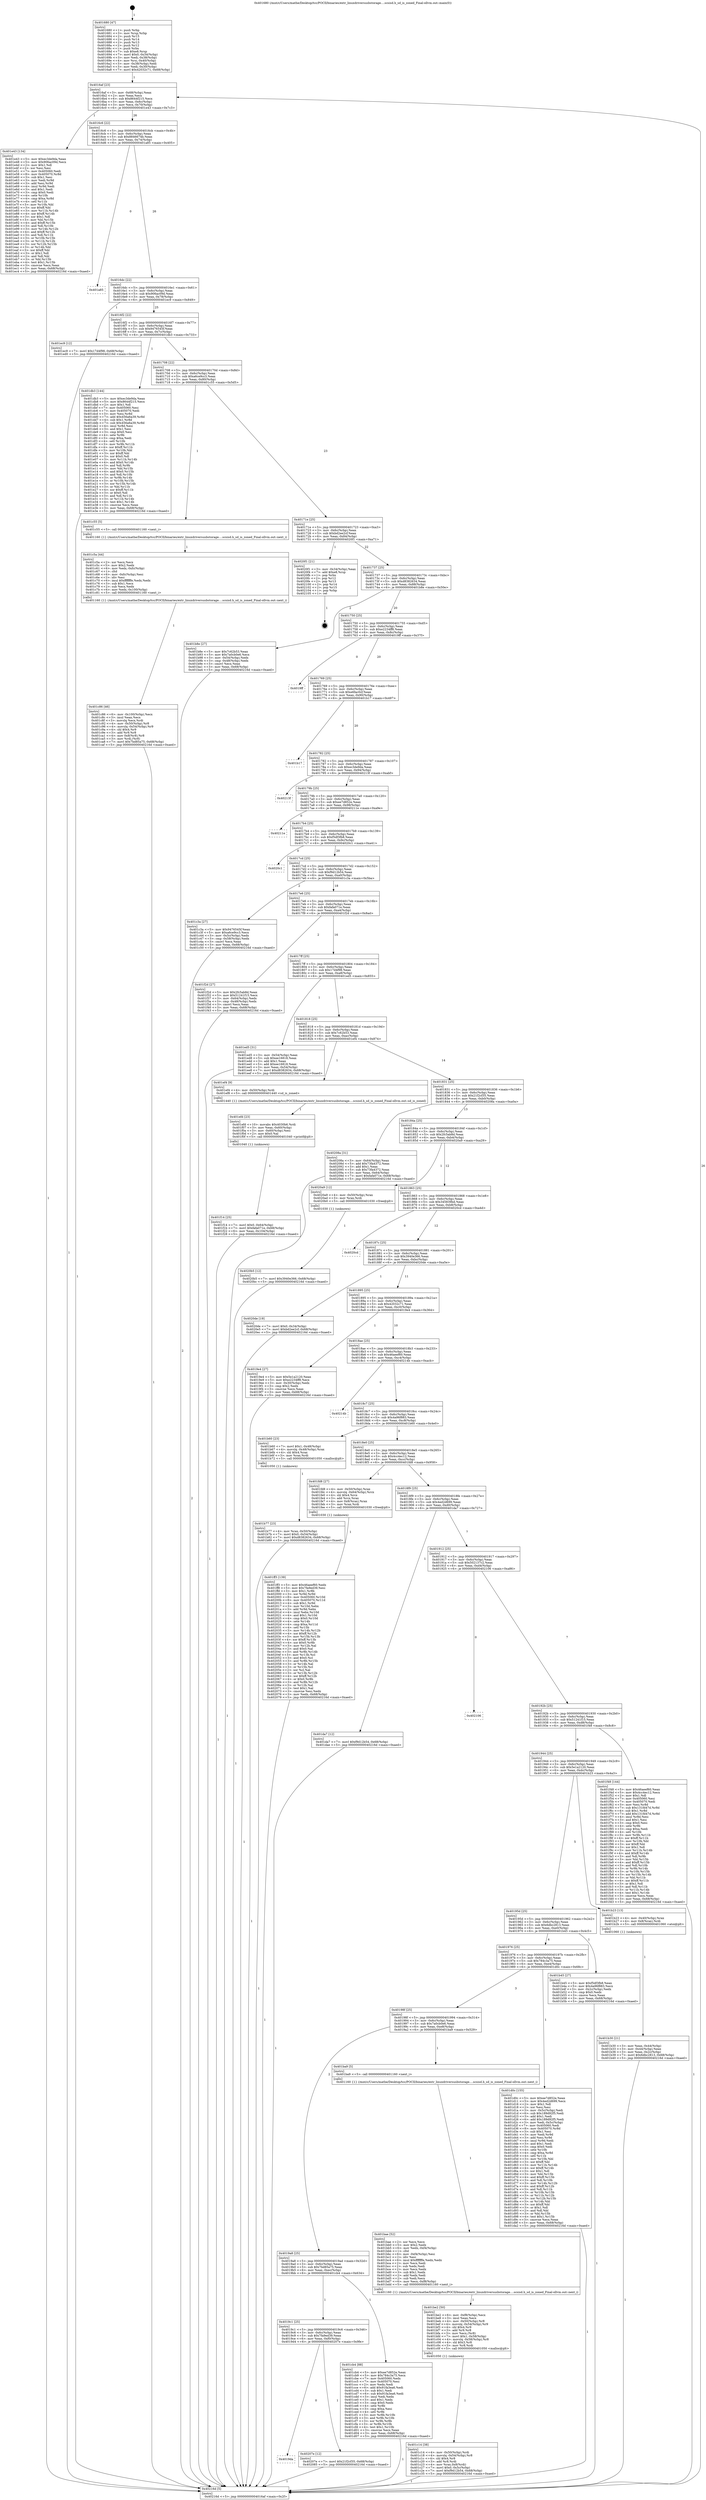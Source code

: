 digraph "0x401680" {
  label = "0x401680 (/mnt/c/Users/mathe/Desktop/tcc/POCII/binaries/extr_linuxdriversusbstorage....scsisd.h_sd_is_zoned_Final-ollvm.out::main(0))"
  labelloc = "t"
  node[shape=record]

  Entry [label="",width=0.3,height=0.3,shape=circle,fillcolor=black,style=filled]
  "0x4016af" [label="{
     0x4016af [23]\l
     | [instrs]\l
     &nbsp;&nbsp;0x4016af \<+3\>: mov -0x68(%rbp),%eax\l
     &nbsp;&nbsp;0x4016b2 \<+2\>: mov %eax,%ecx\l
     &nbsp;&nbsp;0x4016b4 \<+6\>: sub $0x8644f215,%ecx\l
     &nbsp;&nbsp;0x4016ba \<+3\>: mov %eax,-0x6c(%rbp)\l
     &nbsp;&nbsp;0x4016bd \<+3\>: mov %ecx,-0x70(%rbp)\l
     &nbsp;&nbsp;0x4016c0 \<+6\>: je 0000000000401e43 \<main+0x7c3\>\l
  }"]
  "0x401e43" [label="{
     0x401e43 [134]\l
     | [instrs]\l
     &nbsp;&nbsp;0x401e43 \<+5\>: mov $0xec3de9da,%eax\l
     &nbsp;&nbsp;0x401e48 \<+5\>: mov $0x906ac09d,%ecx\l
     &nbsp;&nbsp;0x401e4d \<+2\>: mov $0x1,%dl\l
     &nbsp;&nbsp;0x401e4f \<+2\>: xor %esi,%esi\l
     &nbsp;&nbsp;0x401e51 \<+7\>: mov 0x405060,%edi\l
     &nbsp;&nbsp;0x401e58 \<+8\>: mov 0x405070,%r8d\l
     &nbsp;&nbsp;0x401e60 \<+3\>: sub $0x1,%esi\l
     &nbsp;&nbsp;0x401e63 \<+3\>: mov %edi,%r9d\l
     &nbsp;&nbsp;0x401e66 \<+3\>: add %esi,%r9d\l
     &nbsp;&nbsp;0x401e69 \<+4\>: imul %r9d,%edi\l
     &nbsp;&nbsp;0x401e6d \<+3\>: and $0x1,%edi\l
     &nbsp;&nbsp;0x401e70 \<+3\>: cmp $0x0,%edi\l
     &nbsp;&nbsp;0x401e73 \<+4\>: sete %r10b\l
     &nbsp;&nbsp;0x401e77 \<+4\>: cmp $0xa,%r8d\l
     &nbsp;&nbsp;0x401e7b \<+4\>: setl %r11b\l
     &nbsp;&nbsp;0x401e7f \<+3\>: mov %r10b,%bl\l
     &nbsp;&nbsp;0x401e82 \<+3\>: xor $0xff,%bl\l
     &nbsp;&nbsp;0x401e85 \<+3\>: mov %r11b,%r14b\l
     &nbsp;&nbsp;0x401e88 \<+4\>: xor $0xff,%r14b\l
     &nbsp;&nbsp;0x401e8c \<+3\>: xor $0x1,%dl\l
     &nbsp;&nbsp;0x401e8f \<+3\>: mov %bl,%r15b\l
     &nbsp;&nbsp;0x401e92 \<+4\>: and $0xff,%r15b\l
     &nbsp;&nbsp;0x401e96 \<+3\>: and %dl,%r10b\l
     &nbsp;&nbsp;0x401e99 \<+3\>: mov %r14b,%r12b\l
     &nbsp;&nbsp;0x401e9c \<+4\>: and $0xff,%r12b\l
     &nbsp;&nbsp;0x401ea0 \<+3\>: and %dl,%r11b\l
     &nbsp;&nbsp;0x401ea3 \<+3\>: or %r10b,%r15b\l
     &nbsp;&nbsp;0x401ea6 \<+3\>: or %r11b,%r12b\l
     &nbsp;&nbsp;0x401ea9 \<+3\>: xor %r12b,%r15b\l
     &nbsp;&nbsp;0x401eac \<+3\>: or %r14b,%bl\l
     &nbsp;&nbsp;0x401eaf \<+3\>: xor $0xff,%bl\l
     &nbsp;&nbsp;0x401eb2 \<+3\>: or $0x1,%dl\l
     &nbsp;&nbsp;0x401eb5 \<+2\>: and %dl,%bl\l
     &nbsp;&nbsp;0x401eb7 \<+3\>: or %bl,%r15b\l
     &nbsp;&nbsp;0x401eba \<+4\>: test $0x1,%r15b\l
     &nbsp;&nbsp;0x401ebe \<+3\>: cmovne %ecx,%eax\l
     &nbsp;&nbsp;0x401ec1 \<+3\>: mov %eax,-0x68(%rbp)\l
     &nbsp;&nbsp;0x401ec4 \<+5\>: jmp 000000000040216d \<main+0xaed\>\l
  }"]
  "0x4016c6" [label="{
     0x4016c6 [22]\l
     | [instrs]\l
     &nbsp;&nbsp;0x4016c6 \<+5\>: jmp 00000000004016cb \<main+0x4b\>\l
     &nbsp;&nbsp;0x4016cb \<+3\>: mov -0x6c(%rbp),%eax\l
     &nbsp;&nbsp;0x4016ce \<+5\>: sub $0x8846674b,%eax\l
     &nbsp;&nbsp;0x4016d3 \<+3\>: mov %eax,-0x74(%rbp)\l
     &nbsp;&nbsp;0x4016d6 \<+6\>: je 0000000000401a85 \<main+0x405\>\l
  }"]
  Exit [label="",width=0.3,height=0.3,shape=circle,fillcolor=black,style=filled,peripheries=2]
  "0x401a85" [label="{
     0x401a85\l
  }", style=dashed]
  "0x4016dc" [label="{
     0x4016dc [22]\l
     | [instrs]\l
     &nbsp;&nbsp;0x4016dc \<+5\>: jmp 00000000004016e1 \<main+0x61\>\l
     &nbsp;&nbsp;0x4016e1 \<+3\>: mov -0x6c(%rbp),%eax\l
     &nbsp;&nbsp;0x4016e4 \<+5\>: sub $0x906ac09d,%eax\l
     &nbsp;&nbsp;0x4016e9 \<+3\>: mov %eax,-0x78(%rbp)\l
     &nbsp;&nbsp;0x4016ec \<+6\>: je 0000000000401ec9 \<main+0x849\>\l
  }"]
  "0x4020b5" [label="{
     0x4020b5 [12]\l
     | [instrs]\l
     &nbsp;&nbsp;0x4020b5 \<+7\>: movl $0x3940e366,-0x68(%rbp)\l
     &nbsp;&nbsp;0x4020bc \<+5\>: jmp 000000000040216d \<main+0xaed\>\l
  }"]
  "0x401ec9" [label="{
     0x401ec9 [12]\l
     | [instrs]\l
     &nbsp;&nbsp;0x401ec9 \<+7\>: movl $0x17d4f98,-0x68(%rbp)\l
     &nbsp;&nbsp;0x401ed0 \<+5\>: jmp 000000000040216d \<main+0xaed\>\l
  }"]
  "0x4016f2" [label="{
     0x4016f2 [22]\l
     | [instrs]\l
     &nbsp;&nbsp;0x4016f2 \<+5\>: jmp 00000000004016f7 \<main+0x77\>\l
     &nbsp;&nbsp;0x4016f7 \<+3\>: mov -0x6c(%rbp),%eax\l
     &nbsp;&nbsp;0x4016fa \<+5\>: sub $0x9476545f,%eax\l
     &nbsp;&nbsp;0x4016ff \<+3\>: mov %eax,-0x7c(%rbp)\l
     &nbsp;&nbsp;0x401702 \<+6\>: je 0000000000401db3 \<main+0x733\>\l
  }"]
  "0x4019da" [label="{
     0x4019da\l
  }", style=dashed]
  "0x401db3" [label="{
     0x401db3 [144]\l
     | [instrs]\l
     &nbsp;&nbsp;0x401db3 \<+5\>: mov $0xec3de9da,%eax\l
     &nbsp;&nbsp;0x401db8 \<+5\>: mov $0x8644f215,%ecx\l
     &nbsp;&nbsp;0x401dbd \<+2\>: mov $0x1,%dl\l
     &nbsp;&nbsp;0x401dbf \<+7\>: mov 0x405060,%esi\l
     &nbsp;&nbsp;0x401dc6 \<+7\>: mov 0x405070,%edi\l
     &nbsp;&nbsp;0x401dcd \<+3\>: mov %esi,%r8d\l
     &nbsp;&nbsp;0x401dd0 \<+7\>: add $0x456a6a39,%r8d\l
     &nbsp;&nbsp;0x401dd7 \<+4\>: sub $0x1,%r8d\l
     &nbsp;&nbsp;0x401ddb \<+7\>: sub $0x456a6a39,%r8d\l
     &nbsp;&nbsp;0x401de2 \<+4\>: imul %r8d,%esi\l
     &nbsp;&nbsp;0x401de6 \<+3\>: and $0x1,%esi\l
     &nbsp;&nbsp;0x401de9 \<+3\>: cmp $0x0,%esi\l
     &nbsp;&nbsp;0x401dec \<+4\>: sete %r9b\l
     &nbsp;&nbsp;0x401df0 \<+3\>: cmp $0xa,%edi\l
     &nbsp;&nbsp;0x401df3 \<+4\>: setl %r10b\l
     &nbsp;&nbsp;0x401df7 \<+3\>: mov %r9b,%r11b\l
     &nbsp;&nbsp;0x401dfa \<+4\>: xor $0xff,%r11b\l
     &nbsp;&nbsp;0x401dfe \<+3\>: mov %r10b,%bl\l
     &nbsp;&nbsp;0x401e01 \<+3\>: xor $0xff,%bl\l
     &nbsp;&nbsp;0x401e04 \<+3\>: xor $0x0,%dl\l
     &nbsp;&nbsp;0x401e07 \<+3\>: mov %r11b,%r14b\l
     &nbsp;&nbsp;0x401e0a \<+4\>: and $0x0,%r14b\l
     &nbsp;&nbsp;0x401e0e \<+3\>: and %dl,%r9b\l
     &nbsp;&nbsp;0x401e11 \<+3\>: mov %bl,%r15b\l
     &nbsp;&nbsp;0x401e14 \<+4\>: and $0x0,%r15b\l
     &nbsp;&nbsp;0x401e18 \<+3\>: and %dl,%r10b\l
     &nbsp;&nbsp;0x401e1b \<+3\>: or %r9b,%r14b\l
     &nbsp;&nbsp;0x401e1e \<+3\>: or %r10b,%r15b\l
     &nbsp;&nbsp;0x401e21 \<+3\>: xor %r15b,%r14b\l
     &nbsp;&nbsp;0x401e24 \<+3\>: or %bl,%r11b\l
     &nbsp;&nbsp;0x401e27 \<+4\>: xor $0xff,%r11b\l
     &nbsp;&nbsp;0x401e2b \<+3\>: or $0x0,%dl\l
     &nbsp;&nbsp;0x401e2e \<+3\>: and %dl,%r11b\l
     &nbsp;&nbsp;0x401e31 \<+3\>: or %r11b,%r14b\l
     &nbsp;&nbsp;0x401e34 \<+4\>: test $0x1,%r14b\l
     &nbsp;&nbsp;0x401e38 \<+3\>: cmovne %ecx,%eax\l
     &nbsp;&nbsp;0x401e3b \<+3\>: mov %eax,-0x68(%rbp)\l
     &nbsp;&nbsp;0x401e3e \<+5\>: jmp 000000000040216d \<main+0xaed\>\l
  }"]
  "0x401708" [label="{
     0x401708 [22]\l
     | [instrs]\l
     &nbsp;&nbsp;0x401708 \<+5\>: jmp 000000000040170d \<main+0x8d\>\l
     &nbsp;&nbsp;0x40170d \<+3\>: mov -0x6c(%rbp),%eax\l
     &nbsp;&nbsp;0x401710 \<+5\>: sub $0xa6ce9cc3,%eax\l
     &nbsp;&nbsp;0x401715 \<+3\>: mov %eax,-0x80(%rbp)\l
     &nbsp;&nbsp;0x401718 \<+6\>: je 0000000000401c55 \<main+0x5d5\>\l
  }"]
  "0x40207e" [label="{
     0x40207e [12]\l
     | [instrs]\l
     &nbsp;&nbsp;0x40207e \<+7\>: movl $0x21f2cf35,-0x68(%rbp)\l
     &nbsp;&nbsp;0x402085 \<+5\>: jmp 000000000040216d \<main+0xaed\>\l
  }"]
  "0x401c55" [label="{
     0x401c55 [5]\l
     | [instrs]\l
     &nbsp;&nbsp;0x401c55 \<+5\>: call 0000000000401160 \<next_i\>\l
     | [calls]\l
     &nbsp;&nbsp;0x401160 \{1\} (/mnt/c/Users/mathe/Desktop/tcc/POCII/binaries/extr_linuxdriversusbstorage....scsisd.h_sd_is_zoned_Final-ollvm.out::next_i)\l
  }"]
  "0x40171e" [label="{
     0x40171e [25]\l
     | [instrs]\l
     &nbsp;&nbsp;0x40171e \<+5\>: jmp 0000000000401723 \<main+0xa3\>\l
     &nbsp;&nbsp;0x401723 \<+3\>: mov -0x6c(%rbp),%eax\l
     &nbsp;&nbsp;0x401726 \<+5\>: sub $0xbd2ee2cf,%eax\l
     &nbsp;&nbsp;0x40172b \<+6\>: mov %eax,-0x84(%rbp)\l
     &nbsp;&nbsp;0x401731 \<+6\>: je 00000000004020f1 \<main+0xa71\>\l
  }"]
  "0x401ff3" [label="{
     0x401ff3 [139]\l
     | [instrs]\l
     &nbsp;&nbsp;0x401ff3 \<+5\>: mov $0x46aeef60,%edx\l
     &nbsp;&nbsp;0x401ff8 \<+5\>: mov $0x7fa9ed39,%esi\l
     &nbsp;&nbsp;0x401ffd \<+3\>: mov $0x1,%r8b\l
     &nbsp;&nbsp;0x402000 \<+3\>: xor %r9d,%r9d\l
     &nbsp;&nbsp;0x402003 \<+8\>: mov 0x405060,%r10d\l
     &nbsp;&nbsp;0x40200b \<+8\>: mov 0x405070,%r11d\l
     &nbsp;&nbsp;0x402013 \<+4\>: sub $0x1,%r9d\l
     &nbsp;&nbsp;0x402017 \<+3\>: mov %r10d,%ebx\l
     &nbsp;&nbsp;0x40201a \<+3\>: add %r9d,%ebx\l
     &nbsp;&nbsp;0x40201d \<+4\>: imul %ebx,%r10d\l
     &nbsp;&nbsp;0x402021 \<+4\>: and $0x1,%r10d\l
     &nbsp;&nbsp;0x402025 \<+4\>: cmp $0x0,%r10d\l
     &nbsp;&nbsp;0x402029 \<+4\>: sete %r14b\l
     &nbsp;&nbsp;0x40202d \<+4\>: cmp $0xa,%r11d\l
     &nbsp;&nbsp;0x402031 \<+4\>: setl %r15b\l
     &nbsp;&nbsp;0x402035 \<+3\>: mov %r14b,%r12b\l
     &nbsp;&nbsp;0x402038 \<+4\>: xor $0xff,%r12b\l
     &nbsp;&nbsp;0x40203c \<+3\>: mov %r15b,%r13b\l
     &nbsp;&nbsp;0x40203f \<+4\>: xor $0xff,%r13b\l
     &nbsp;&nbsp;0x402043 \<+4\>: xor $0x0,%r8b\l
     &nbsp;&nbsp;0x402047 \<+3\>: mov %r12b,%al\l
     &nbsp;&nbsp;0x40204a \<+2\>: and $0x0,%al\l
     &nbsp;&nbsp;0x40204c \<+3\>: and %r8b,%r14b\l
     &nbsp;&nbsp;0x40204f \<+3\>: mov %r13b,%cl\l
     &nbsp;&nbsp;0x402052 \<+3\>: and $0x0,%cl\l
     &nbsp;&nbsp;0x402055 \<+3\>: and %r8b,%r15b\l
     &nbsp;&nbsp;0x402058 \<+3\>: or %r14b,%al\l
     &nbsp;&nbsp;0x40205b \<+3\>: or %r15b,%cl\l
     &nbsp;&nbsp;0x40205e \<+2\>: xor %cl,%al\l
     &nbsp;&nbsp;0x402060 \<+3\>: or %r13b,%r12b\l
     &nbsp;&nbsp;0x402063 \<+4\>: xor $0xff,%r12b\l
     &nbsp;&nbsp;0x402067 \<+4\>: or $0x0,%r8b\l
     &nbsp;&nbsp;0x40206b \<+3\>: and %r8b,%r12b\l
     &nbsp;&nbsp;0x40206e \<+3\>: or %r12b,%al\l
     &nbsp;&nbsp;0x402071 \<+2\>: test $0x1,%al\l
     &nbsp;&nbsp;0x402073 \<+3\>: cmovne %esi,%edx\l
     &nbsp;&nbsp;0x402076 \<+3\>: mov %edx,-0x68(%rbp)\l
     &nbsp;&nbsp;0x402079 \<+5\>: jmp 000000000040216d \<main+0xaed\>\l
  }"]
  "0x4020f1" [label="{
     0x4020f1 [21]\l
     | [instrs]\l
     &nbsp;&nbsp;0x4020f1 \<+3\>: mov -0x34(%rbp),%eax\l
     &nbsp;&nbsp;0x4020f4 \<+7\>: add $0xe8,%rsp\l
     &nbsp;&nbsp;0x4020fb \<+1\>: pop %rbx\l
     &nbsp;&nbsp;0x4020fc \<+2\>: pop %r12\l
     &nbsp;&nbsp;0x4020fe \<+2\>: pop %r13\l
     &nbsp;&nbsp;0x402100 \<+2\>: pop %r14\l
     &nbsp;&nbsp;0x402102 \<+2\>: pop %r15\l
     &nbsp;&nbsp;0x402104 \<+1\>: pop %rbp\l
     &nbsp;&nbsp;0x402105 \<+1\>: ret\l
  }"]
  "0x401737" [label="{
     0x401737 [25]\l
     | [instrs]\l
     &nbsp;&nbsp;0x401737 \<+5\>: jmp 000000000040173c \<main+0xbc\>\l
     &nbsp;&nbsp;0x40173c \<+3\>: mov -0x6c(%rbp),%eax\l
     &nbsp;&nbsp;0x40173f \<+5\>: sub $0xd8382634,%eax\l
     &nbsp;&nbsp;0x401744 \<+6\>: mov %eax,-0x88(%rbp)\l
     &nbsp;&nbsp;0x40174a \<+6\>: je 0000000000401b8e \<main+0x50e\>\l
  }"]
  "0x401f14" [label="{
     0x401f14 [25]\l
     | [instrs]\l
     &nbsp;&nbsp;0x401f14 \<+7\>: movl $0x0,-0x64(%rbp)\l
     &nbsp;&nbsp;0x401f1b \<+7\>: movl $0xfafa071e,-0x68(%rbp)\l
     &nbsp;&nbsp;0x401f22 \<+6\>: mov %eax,-0x104(%rbp)\l
     &nbsp;&nbsp;0x401f28 \<+5\>: jmp 000000000040216d \<main+0xaed\>\l
  }"]
  "0x401b8e" [label="{
     0x401b8e [27]\l
     | [instrs]\l
     &nbsp;&nbsp;0x401b8e \<+5\>: mov $0x7c62b53,%eax\l
     &nbsp;&nbsp;0x401b93 \<+5\>: mov $0x7a0cb0e6,%ecx\l
     &nbsp;&nbsp;0x401b98 \<+3\>: mov -0x54(%rbp),%edx\l
     &nbsp;&nbsp;0x401b9b \<+3\>: cmp -0x48(%rbp),%edx\l
     &nbsp;&nbsp;0x401b9e \<+3\>: cmovl %ecx,%eax\l
     &nbsp;&nbsp;0x401ba1 \<+3\>: mov %eax,-0x68(%rbp)\l
     &nbsp;&nbsp;0x401ba4 \<+5\>: jmp 000000000040216d \<main+0xaed\>\l
  }"]
  "0x401750" [label="{
     0x401750 [25]\l
     | [instrs]\l
     &nbsp;&nbsp;0x401750 \<+5\>: jmp 0000000000401755 \<main+0xd5\>\l
     &nbsp;&nbsp;0x401755 \<+3\>: mov -0x6c(%rbp),%eax\l
     &nbsp;&nbsp;0x401758 \<+5\>: sub $0xe2234ff8,%eax\l
     &nbsp;&nbsp;0x40175d \<+6\>: mov %eax,-0x8c(%rbp)\l
     &nbsp;&nbsp;0x401763 \<+6\>: je 00000000004019ff \<main+0x37f\>\l
  }"]
  "0x401efd" [label="{
     0x401efd [23]\l
     | [instrs]\l
     &nbsp;&nbsp;0x401efd \<+10\>: movabs $0x4030b6,%rdi\l
     &nbsp;&nbsp;0x401f07 \<+3\>: mov %eax,-0x60(%rbp)\l
     &nbsp;&nbsp;0x401f0a \<+3\>: mov -0x60(%rbp),%esi\l
     &nbsp;&nbsp;0x401f0d \<+2\>: mov $0x0,%al\l
     &nbsp;&nbsp;0x401f0f \<+5\>: call 0000000000401040 \<printf@plt\>\l
     | [calls]\l
     &nbsp;&nbsp;0x401040 \{1\} (unknown)\l
  }"]
  "0x4019ff" [label="{
     0x4019ff\l
  }", style=dashed]
  "0x401769" [label="{
     0x401769 [25]\l
     | [instrs]\l
     &nbsp;&nbsp;0x401769 \<+5\>: jmp 000000000040176e \<main+0xee\>\l
     &nbsp;&nbsp;0x40176e \<+3\>: mov -0x6c(%rbp),%eax\l
     &nbsp;&nbsp;0x401771 \<+5\>: sub $0xe6fac0cf,%eax\l
     &nbsp;&nbsp;0x401776 \<+6\>: mov %eax,-0x90(%rbp)\l
     &nbsp;&nbsp;0x40177c \<+6\>: je 0000000000401b17 \<main+0x497\>\l
  }"]
  "0x4019c1" [label="{
     0x4019c1 [25]\l
     | [instrs]\l
     &nbsp;&nbsp;0x4019c1 \<+5\>: jmp 00000000004019c6 \<main+0x346\>\l
     &nbsp;&nbsp;0x4019c6 \<+3\>: mov -0x6c(%rbp),%eax\l
     &nbsp;&nbsp;0x4019c9 \<+5\>: sub $0x7fa9ed39,%eax\l
     &nbsp;&nbsp;0x4019ce \<+6\>: mov %eax,-0xf0(%rbp)\l
     &nbsp;&nbsp;0x4019d4 \<+6\>: je 000000000040207e \<main+0x9fe\>\l
  }"]
  "0x401b17" [label="{
     0x401b17\l
  }", style=dashed]
  "0x401782" [label="{
     0x401782 [25]\l
     | [instrs]\l
     &nbsp;&nbsp;0x401782 \<+5\>: jmp 0000000000401787 \<main+0x107\>\l
     &nbsp;&nbsp;0x401787 \<+3\>: mov -0x6c(%rbp),%eax\l
     &nbsp;&nbsp;0x40178a \<+5\>: sub $0xec3de9da,%eax\l
     &nbsp;&nbsp;0x40178f \<+6\>: mov %eax,-0x94(%rbp)\l
     &nbsp;&nbsp;0x401795 \<+6\>: je 000000000040213f \<main+0xabf\>\l
  }"]
  "0x401cb4" [label="{
     0x401cb4 [88]\l
     | [instrs]\l
     &nbsp;&nbsp;0x401cb4 \<+5\>: mov $0xee7d852e,%eax\l
     &nbsp;&nbsp;0x401cb9 \<+5\>: mov $0x784c3a75,%ecx\l
     &nbsp;&nbsp;0x401cbe \<+7\>: mov 0x405060,%edx\l
     &nbsp;&nbsp;0x401cc5 \<+7\>: mov 0x405070,%esi\l
     &nbsp;&nbsp;0x401ccc \<+2\>: mov %edx,%edi\l
     &nbsp;&nbsp;0x401cce \<+6\>: add $0x91fa3ea6,%edi\l
     &nbsp;&nbsp;0x401cd4 \<+3\>: sub $0x1,%edi\l
     &nbsp;&nbsp;0x401cd7 \<+6\>: sub $0x91fa3ea6,%edi\l
     &nbsp;&nbsp;0x401cdd \<+3\>: imul %edi,%edx\l
     &nbsp;&nbsp;0x401ce0 \<+3\>: and $0x1,%edx\l
     &nbsp;&nbsp;0x401ce3 \<+3\>: cmp $0x0,%edx\l
     &nbsp;&nbsp;0x401ce6 \<+4\>: sete %r8b\l
     &nbsp;&nbsp;0x401cea \<+3\>: cmp $0xa,%esi\l
     &nbsp;&nbsp;0x401ced \<+4\>: setl %r9b\l
     &nbsp;&nbsp;0x401cf1 \<+3\>: mov %r8b,%r10b\l
     &nbsp;&nbsp;0x401cf4 \<+3\>: and %r9b,%r10b\l
     &nbsp;&nbsp;0x401cf7 \<+3\>: xor %r9b,%r8b\l
     &nbsp;&nbsp;0x401cfa \<+3\>: or %r8b,%r10b\l
     &nbsp;&nbsp;0x401cfd \<+4\>: test $0x1,%r10b\l
     &nbsp;&nbsp;0x401d01 \<+3\>: cmovne %ecx,%eax\l
     &nbsp;&nbsp;0x401d04 \<+3\>: mov %eax,-0x68(%rbp)\l
     &nbsp;&nbsp;0x401d07 \<+5\>: jmp 000000000040216d \<main+0xaed\>\l
  }"]
  "0x40213f" [label="{
     0x40213f\l
  }", style=dashed]
  "0x40179b" [label="{
     0x40179b [25]\l
     | [instrs]\l
     &nbsp;&nbsp;0x40179b \<+5\>: jmp 00000000004017a0 \<main+0x120\>\l
     &nbsp;&nbsp;0x4017a0 \<+3\>: mov -0x6c(%rbp),%eax\l
     &nbsp;&nbsp;0x4017a3 \<+5\>: sub $0xee7d852e,%eax\l
     &nbsp;&nbsp;0x4017a8 \<+6\>: mov %eax,-0x98(%rbp)\l
     &nbsp;&nbsp;0x4017ae \<+6\>: je 000000000040211e \<main+0xa9e\>\l
  }"]
  "0x401c86" [label="{
     0x401c86 [46]\l
     | [instrs]\l
     &nbsp;&nbsp;0x401c86 \<+6\>: mov -0x100(%rbp),%ecx\l
     &nbsp;&nbsp;0x401c8c \<+3\>: imul %eax,%ecx\l
     &nbsp;&nbsp;0x401c8f \<+3\>: movslq %ecx,%rdi\l
     &nbsp;&nbsp;0x401c92 \<+4\>: mov -0x50(%rbp),%r8\l
     &nbsp;&nbsp;0x401c96 \<+4\>: movslq -0x54(%rbp),%r9\l
     &nbsp;&nbsp;0x401c9a \<+4\>: shl $0x4,%r9\l
     &nbsp;&nbsp;0x401c9e \<+3\>: add %r9,%r8\l
     &nbsp;&nbsp;0x401ca1 \<+4\>: mov 0x8(%r8),%r8\l
     &nbsp;&nbsp;0x401ca5 \<+3\>: mov %rdi,(%r8)\l
     &nbsp;&nbsp;0x401ca8 \<+7\>: movl $0x7bd85a75,-0x68(%rbp)\l
     &nbsp;&nbsp;0x401caf \<+5\>: jmp 000000000040216d \<main+0xaed\>\l
  }"]
  "0x40211e" [label="{
     0x40211e\l
  }", style=dashed]
  "0x4017b4" [label="{
     0x4017b4 [25]\l
     | [instrs]\l
     &nbsp;&nbsp;0x4017b4 \<+5\>: jmp 00000000004017b9 \<main+0x139\>\l
     &nbsp;&nbsp;0x4017b9 \<+3\>: mov -0x6c(%rbp),%eax\l
     &nbsp;&nbsp;0x4017bc \<+5\>: sub $0xf5df3fb8,%eax\l
     &nbsp;&nbsp;0x4017c1 \<+6\>: mov %eax,-0x9c(%rbp)\l
     &nbsp;&nbsp;0x4017c7 \<+6\>: je 00000000004020c1 \<main+0xa41\>\l
  }"]
  "0x401c5a" [label="{
     0x401c5a [44]\l
     | [instrs]\l
     &nbsp;&nbsp;0x401c5a \<+2\>: xor %ecx,%ecx\l
     &nbsp;&nbsp;0x401c5c \<+5\>: mov $0x2,%edx\l
     &nbsp;&nbsp;0x401c61 \<+6\>: mov %edx,-0xfc(%rbp)\l
     &nbsp;&nbsp;0x401c67 \<+1\>: cltd\l
     &nbsp;&nbsp;0x401c68 \<+6\>: mov -0xfc(%rbp),%esi\l
     &nbsp;&nbsp;0x401c6e \<+2\>: idiv %esi\l
     &nbsp;&nbsp;0x401c70 \<+6\>: imul $0xfffffffe,%edx,%edx\l
     &nbsp;&nbsp;0x401c76 \<+3\>: sub $0x1,%ecx\l
     &nbsp;&nbsp;0x401c79 \<+2\>: sub %ecx,%edx\l
     &nbsp;&nbsp;0x401c7b \<+6\>: mov %edx,-0x100(%rbp)\l
     &nbsp;&nbsp;0x401c81 \<+5\>: call 0000000000401160 \<next_i\>\l
     | [calls]\l
     &nbsp;&nbsp;0x401160 \{1\} (/mnt/c/Users/mathe/Desktop/tcc/POCII/binaries/extr_linuxdriversusbstorage....scsisd.h_sd_is_zoned_Final-ollvm.out::next_i)\l
  }"]
  "0x4020c1" [label="{
     0x4020c1\l
  }", style=dashed]
  "0x4017cd" [label="{
     0x4017cd [25]\l
     | [instrs]\l
     &nbsp;&nbsp;0x4017cd \<+5\>: jmp 00000000004017d2 \<main+0x152\>\l
     &nbsp;&nbsp;0x4017d2 \<+3\>: mov -0x6c(%rbp),%eax\l
     &nbsp;&nbsp;0x4017d5 \<+5\>: sub $0xf9d12b54,%eax\l
     &nbsp;&nbsp;0x4017da \<+6\>: mov %eax,-0xa0(%rbp)\l
     &nbsp;&nbsp;0x4017e0 \<+6\>: je 0000000000401c3a \<main+0x5ba\>\l
  }"]
  "0x401c14" [label="{
     0x401c14 [38]\l
     | [instrs]\l
     &nbsp;&nbsp;0x401c14 \<+4\>: mov -0x50(%rbp),%rdi\l
     &nbsp;&nbsp;0x401c18 \<+4\>: movslq -0x54(%rbp),%r8\l
     &nbsp;&nbsp;0x401c1c \<+4\>: shl $0x4,%r8\l
     &nbsp;&nbsp;0x401c20 \<+3\>: add %r8,%rdi\l
     &nbsp;&nbsp;0x401c23 \<+4\>: mov %rax,0x8(%rdi)\l
     &nbsp;&nbsp;0x401c27 \<+7\>: movl $0x0,-0x5c(%rbp)\l
     &nbsp;&nbsp;0x401c2e \<+7\>: movl $0xf9d12b54,-0x68(%rbp)\l
     &nbsp;&nbsp;0x401c35 \<+5\>: jmp 000000000040216d \<main+0xaed\>\l
  }"]
  "0x401c3a" [label="{
     0x401c3a [27]\l
     | [instrs]\l
     &nbsp;&nbsp;0x401c3a \<+5\>: mov $0x9476545f,%eax\l
     &nbsp;&nbsp;0x401c3f \<+5\>: mov $0xa6ce9cc3,%ecx\l
     &nbsp;&nbsp;0x401c44 \<+3\>: mov -0x5c(%rbp),%edx\l
     &nbsp;&nbsp;0x401c47 \<+3\>: cmp -0x58(%rbp),%edx\l
     &nbsp;&nbsp;0x401c4a \<+3\>: cmovl %ecx,%eax\l
     &nbsp;&nbsp;0x401c4d \<+3\>: mov %eax,-0x68(%rbp)\l
     &nbsp;&nbsp;0x401c50 \<+5\>: jmp 000000000040216d \<main+0xaed\>\l
  }"]
  "0x4017e6" [label="{
     0x4017e6 [25]\l
     | [instrs]\l
     &nbsp;&nbsp;0x4017e6 \<+5\>: jmp 00000000004017eb \<main+0x16b\>\l
     &nbsp;&nbsp;0x4017eb \<+3\>: mov -0x6c(%rbp),%eax\l
     &nbsp;&nbsp;0x4017ee \<+5\>: sub $0xfafa071e,%eax\l
     &nbsp;&nbsp;0x4017f3 \<+6\>: mov %eax,-0xa4(%rbp)\l
     &nbsp;&nbsp;0x4017f9 \<+6\>: je 0000000000401f2d \<main+0x8ad\>\l
  }"]
  "0x401be2" [label="{
     0x401be2 [50]\l
     | [instrs]\l
     &nbsp;&nbsp;0x401be2 \<+6\>: mov -0xf8(%rbp),%ecx\l
     &nbsp;&nbsp;0x401be8 \<+3\>: imul %eax,%ecx\l
     &nbsp;&nbsp;0x401beb \<+4\>: mov -0x50(%rbp),%r8\l
     &nbsp;&nbsp;0x401bef \<+4\>: movslq -0x54(%rbp),%r9\l
     &nbsp;&nbsp;0x401bf3 \<+4\>: shl $0x4,%r9\l
     &nbsp;&nbsp;0x401bf7 \<+3\>: add %r9,%r8\l
     &nbsp;&nbsp;0x401bfa \<+3\>: mov %ecx,(%r8)\l
     &nbsp;&nbsp;0x401bfd \<+7\>: movl $0x1,-0x58(%rbp)\l
     &nbsp;&nbsp;0x401c04 \<+4\>: movslq -0x58(%rbp),%r8\l
     &nbsp;&nbsp;0x401c08 \<+4\>: shl $0x3,%r8\l
     &nbsp;&nbsp;0x401c0c \<+3\>: mov %r8,%rdi\l
     &nbsp;&nbsp;0x401c0f \<+5\>: call 0000000000401050 \<malloc@plt\>\l
     | [calls]\l
     &nbsp;&nbsp;0x401050 \{1\} (unknown)\l
  }"]
  "0x401f2d" [label="{
     0x401f2d [27]\l
     | [instrs]\l
     &nbsp;&nbsp;0x401f2d \<+5\>: mov $0x2fc5ab8d,%eax\l
     &nbsp;&nbsp;0x401f32 \<+5\>: mov $0x51241f15,%ecx\l
     &nbsp;&nbsp;0x401f37 \<+3\>: mov -0x64(%rbp),%edx\l
     &nbsp;&nbsp;0x401f3a \<+3\>: cmp -0x48(%rbp),%edx\l
     &nbsp;&nbsp;0x401f3d \<+3\>: cmovl %ecx,%eax\l
     &nbsp;&nbsp;0x401f40 \<+3\>: mov %eax,-0x68(%rbp)\l
     &nbsp;&nbsp;0x401f43 \<+5\>: jmp 000000000040216d \<main+0xaed\>\l
  }"]
  "0x4017ff" [label="{
     0x4017ff [25]\l
     | [instrs]\l
     &nbsp;&nbsp;0x4017ff \<+5\>: jmp 0000000000401804 \<main+0x184\>\l
     &nbsp;&nbsp;0x401804 \<+3\>: mov -0x6c(%rbp),%eax\l
     &nbsp;&nbsp;0x401807 \<+5\>: sub $0x17d4f98,%eax\l
     &nbsp;&nbsp;0x40180c \<+6\>: mov %eax,-0xa8(%rbp)\l
     &nbsp;&nbsp;0x401812 \<+6\>: je 0000000000401ed5 \<main+0x855\>\l
  }"]
  "0x401bae" [label="{
     0x401bae [52]\l
     | [instrs]\l
     &nbsp;&nbsp;0x401bae \<+2\>: xor %ecx,%ecx\l
     &nbsp;&nbsp;0x401bb0 \<+5\>: mov $0x2,%edx\l
     &nbsp;&nbsp;0x401bb5 \<+6\>: mov %edx,-0xf4(%rbp)\l
     &nbsp;&nbsp;0x401bbb \<+1\>: cltd\l
     &nbsp;&nbsp;0x401bbc \<+6\>: mov -0xf4(%rbp),%esi\l
     &nbsp;&nbsp;0x401bc2 \<+2\>: idiv %esi\l
     &nbsp;&nbsp;0x401bc4 \<+6\>: imul $0xfffffffe,%edx,%edx\l
     &nbsp;&nbsp;0x401bca \<+2\>: mov %ecx,%edi\l
     &nbsp;&nbsp;0x401bcc \<+2\>: sub %edx,%edi\l
     &nbsp;&nbsp;0x401bce \<+2\>: mov %ecx,%edx\l
     &nbsp;&nbsp;0x401bd0 \<+3\>: sub $0x1,%edx\l
     &nbsp;&nbsp;0x401bd3 \<+2\>: add %edx,%edi\l
     &nbsp;&nbsp;0x401bd5 \<+2\>: sub %edi,%ecx\l
     &nbsp;&nbsp;0x401bd7 \<+6\>: mov %ecx,-0xf8(%rbp)\l
     &nbsp;&nbsp;0x401bdd \<+5\>: call 0000000000401160 \<next_i\>\l
     | [calls]\l
     &nbsp;&nbsp;0x401160 \{1\} (/mnt/c/Users/mathe/Desktop/tcc/POCII/binaries/extr_linuxdriversusbstorage....scsisd.h_sd_is_zoned_Final-ollvm.out::next_i)\l
  }"]
  "0x401ed5" [label="{
     0x401ed5 [31]\l
     | [instrs]\l
     &nbsp;&nbsp;0x401ed5 \<+3\>: mov -0x54(%rbp),%eax\l
     &nbsp;&nbsp;0x401ed8 \<+5\>: sub $0xee16818,%eax\l
     &nbsp;&nbsp;0x401edd \<+3\>: add $0x1,%eax\l
     &nbsp;&nbsp;0x401ee0 \<+5\>: add $0xee16818,%eax\l
     &nbsp;&nbsp;0x401ee5 \<+3\>: mov %eax,-0x54(%rbp)\l
     &nbsp;&nbsp;0x401ee8 \<+7\>: movl $0xd8382634,-0x68(%rbp)\l
     &nbsp;&nbsp;0x401eef \<+5\>: jmp 000000000040216d \<main+0xaed\>\l
  }"]
  "0x401818" [label="{
     0x401818 [25]\l
     | [instrs]\l
     &nbsp;&nbsp;0x401818 \<+5\>: jmp 000000000040181d \<main+0x19d\>\l
     &nbsp;&nbsp;0x40181d \<+3\>: mov -0x6c(%rbp),%eax\l
     &nbsp;&nbsp;0x401820 \<+5\>: sub $0x7c62b53,%eax\l
     &nbsp;&nbsp;0x401825 \<+6\>: mov %eax,-0xac(%rbp)\l
     &nbsp;&nbsp;0x40182b \<+6\>: je 0000000000401ef4 \<main+0x874\>\l
  }"]
  "0x4019a8" [label="{
     0x4019a8 [25]\l
     | [instrs]\l
     &nbsp;&nbsp;0x4019a8 \<+5\>: jmp 00000000004019ad \<main+0x32d\>\l
     &nbsp;&nbsp;0x4019ad \<+3\>: mov -0x6c(%rbp),%eax\l
     &nbsp;&nbsp;0x4019b0 \<+5\>: sub $0x7bd85a75,%eax\l
     &nbsp;&nbsp;0x4019b5 \<+6\>: mov %eax,-0xec(%rbp)\l
     &nbsp;&nbsp;0x4019bb \<+6\>: je 0000000000401cb4 \<main+0x634\>\l
  }"]
  "0x401ef4" [label="{
     0x401ef4 [9]\l
     | [instrs]\l
     &nbsp;&nbsp;0x401ef4 \<+4\>: mov -0x50(%rbp),%rdi\l
     &nbsp;&nbsp;0x401ef8 \<+5\>: call 0000000000401440 \<sd_is_zoned\>\l
     | [calls]\l
     &nbsp;&nbsp;0x401440 \{1\} (/mnt/c/Users/mathe/Desktop/tcc/POCII/binaries/extr_linuxdriversusbstorage....scsisd.h_sd_is_zoned_Final-ollvm.out::sd_is_zoned)\l
  }"]
  "0x401831" [label="{
     0x401831 [25]\l
     | [instrs]\l
     &nbsp;&nbsp;0x401831 \<+5\>: jmp 0000000000401836 \<main+0x1b6\>\l
     &nbsp;&nbsp;0x401836 \<+3\>: mov -0x6c(%rbp),%eax\l
     &nbsp;&nbsp;0x401839 \<+5\>: sub $0x21f2cf35,%eax\l
     &nbsp;&nbsp;0x40183e \<+6\>: mov %eax,-0xb0(%rbp)\l
     &nbsp;&nbsp;0x401844 \<+6\>: je 000000000040208a \<main+0xa0a\>\l
  }"]
  "0x401ba9" [label="{
     0x401ba9 [5]\l
     | [instrs]\l
     &nbsp;&nbsp;0x401ba9 \<+5\>: call 0000000000401160 \<next_i\>\l
     | [calls]\l
     &nbsp;&nbsp;0x401160 \{1\} (/mnt/c/Users/mathe/Desktop/tcc/POCII/binaries/extr_linuxdriversusbstorage....scsisd.h_sd_is_zoned_Final-ollvm.out::next_i)\l
  }"]
  "0x40208a" [label="{
     0x40208a [31]\l
     | [instrs]\l
     &nbsp;&nbsp;0x40208a \<+3\>: mov -0x64(%rbp),%eax\l
     &nbsp;&nbsp;0x40208d \<+5\>: add $0x73fa4372,%eax\l
     &nbsp;&nbsp;0x402092 \<+3\>: add $0x1,%eax\l
     &nbsp;&nbsp;0x402095 \<+5\>: sub $0x73fa4372,%eax\l
     &nbsp;&nbsp;0x40209a \<+3\>: mov %eax,-0x64(%rbp)\l
     &nbsp;&nbsp;0x40209d \<+7\>: movl $0xfafa071e,-0x68(%rbp)\l
     &nbsp;&nbsp;0x4020a4 \<+5\>: jmp 000000000040216d \<main+0xaed\>\l
  }"]
  "0x40184a" [label="{
     0x40184a [25]\l
     | [instrs]\l
     &nbsp;&nbsp;0x40184a \<+5\>: jmp 000000000040184f \<main+0x1cf\>\l
     &nbsp;&nbsp;0x40184f \<+3\>: mov -0x6c(%rbp),%eax\l
     &nbsp;&nbsp;0x401852 \<+5\>: sub $0x2fc5ab8d,%eax\l
     &nbsp;&nbsp;0x401857 \<+6\>: mov %eax,-0xb4(%rbp)\l
     &nbsp;&nbsp;0x40185d \<+6\>: je 00000000004020a9 \<main+0xa29\>\l
  }"]
  "0x40198f" [label="{
     0x40198f [25]\l
     | [instrs]\l
     &nbsp;&nbsp;0x40198f \<+5\>: jmp 0000000000401994 \<main+0x314\>\l
     &nbsp;&nbsp;0x401994 \<+3\>: mov -0x6c(%rbp),%eax\l
     &nbsp;&nbsp;0x401997 \<+5\>: sub $0x7a0cb0e6,%eax\l
     &nbsp;&nbsp;0x40199c \<+6\>: mov %eax,-0xe8(%rbp)\l
     &nbsp;&nbsp;0x4019a2 \<+6\>: je 0000000000401ba9 \<main+0x529\>\l
  }"]
  "0x4020a9" [label="{
     0x4020a9 [12]\l
     | [instrs]\l
     &nbsp;&nbsp;0x4020a9 \<+4\>: mov -0x50(%rbp),%rax\l
     &nbsp;&nbsp;0x4020ad \<+3\>: mov %rax,%rdi\l
     &nbsp;&nbsp;0x4020b0 \<+5\>: call 0000000000401030 \<free@plt\>\l
     | [calls]\l
     &nbsp;&nbsp;0x401030 \{1\} (unknown)\l
  }"]
  "0x401863" [label="{
     0x401863 [25]\l
     | [instrs]\l
     &nbsp;&nbsp;0x401863 \<+5\>: jmp 0000000000401868 \<main+0x1e8\>\l
     &nbsp;&nbsp;0x401868 \<+3\>: mov -0x6c(%rbp),%eax\l
     &nbsp;&nbsp;0x40186b \<+5\>: sub $0x345839bd,%eax\l
     &nbsp;&nbsp;0x401870 \<+6\>: mov %eax,-0xb8(%rbp)\l
     &nbsp;&nbsp;0x401876 \<+6\>: je 00000000004020cd \<main+0xa4d\>\l
  }"]
  "0x401d0c" [label="{
     0x401d0c [155]\l
     | [instrs]\l
     &nbsp;&nbsp;0x401d0c \<+5\>: mov $0xee7d852e,%eax\l
     &nbsp;&nbsp;0x401d11 \<+5\>: mov $0x4ed2d699,%ecx\l
     &nbsp;&nbsp;0x401d16 \<+2\>: mov $0x1,%dl\l
     &nbsp;&nbsp;0x401d18 \<+2\>: xor %esi,%esi\l
     &nbsp;&nbsp;0x401d1a \<+3\>: mov -0x5c(%rbp),%edi\l
     &nbsp;&nbsp;0x401d1d \<+6\>: sub $0x189d92f5,%edi\l
     &nbsp;&nbsp;0x401d23 \<+3\>: add $0x1,%edi\l
     &nbsp;&nbsp;0x401d26 \<+6\>: add $0x189d92f5,%edi\l
     &nbsp;&nbsp;0x401d2c \<+3\>: mov %edi,-0x5c(%rbp)\l
     &nbsp;&nbsp;0x401d2f \<+7\>: mov 0x405060,%edi\l
     &nbsp;&nbsp;0x401d36 \<+8\>: mov 0x405070,%r8d\l
     &nbsp;&nbsp;0x401d3e \<+3\>: sub $0x1,%esi\l
     &nbsp;&nbsp;0x401d41 \<+3\>: mov %edi,%r9d\l
     &nbsp;&nbsp;0x401d44 \<+3\>: add %esi,%r9d\l
     &nbsp;&nbsp;0x401d47 \<+4\>: imul %r9d,%edi\l
     &nbsp;&nbsp;0x401d4b \<+3\>: and $0x1,%edi\l
     &nbsp;&nbsp;0x401d4e \<+3\>: cmp $0x0,%edi\l
     &nbsp;&nbsp;0x401d51 \<+4\>: sete %r10b\l
     &nbsp;&nbsp;0x401d55 \<+4\>: cmp $0xa,%r8d\l
     &nbsp;&nbsp;0x401d59 \<+4\>: setl %r11b\l
     &nbsp;&nbsp;0x401d5d \<+3\>: mov %r10b,%bl\l
     &nbsp;&nbsp;0x401d60 \<+3\>: xor $0xff,%bl\l
     &nbsp;&nbsp;0x401d63 \<+3\>: mov %r11b,%r14b\l
     &nbsp;&nbsp;0x401d66 \<+4\>: xor $0xff,%r14b\l
     &nbsp;&nbsp;0x401d6a \<+3\>: xor $0x1,%dl\l
     &nbsp;&nbsp;0x401d6d \<+3\>: mov %bl,%r15b\l
     &nbsp;&nbsp;0x401d70 \<+4\>: and $0xff,%r15b\l
     &nbsp;&nbsp;0x401d74 \<+3\>: and %dl,%r10b\l
     &nbsp;&nbsp;0x401d77 \<+3\>: mov %r14b,%r12b\l
     &nbsp;&nbsp;0x401d7a \<+4\>: and $0xff,%r12b\l
     &nbsp;&nbsp;0x401d7e \<+3\>: and %dl,%r11b\l
     &nbsp;&nbsp;0x401d81 \<+3\>: or %r10b,%r15b\l
     &nbsp;&nbsp;0x401d84 \<+3\>: or %r11b,%r12b\l
     &nbsp;&nbsp;0x401d87 \<+3\>: xor %r12b,%r15b\l
     &nbsp;&nbsp;0x401d8a \<+3\>: or %r14b,%bl\l
     &nbsp;&nbsp;0x401d8d \<+3\>: xor $0xff,%bl\l
     &nbsp;&nbsp;0x401d90 \<+3\>: or $0x1,%dl\l
     &nbsp;&nbsp;0x401d93 \<+2\>: and %dl,%bl\l
     &nbsp;&nbsp;0x401d95 \<+3\>: or %bl,%r15b\l
     &nbsp;&nbsp;0x401d98 \<+4\>: test $0x1,%r15b\l
     &nbsp;&nbsp;0x401d9c \<+3\>: cmovne %ecx,%eax\l
     &nbsp;&nbsp;0x401d9f \<+3\>: mov %eax,-0x68(%rbp)\l
     &nbsp;&nbsp;0x401da2 \<+5\>: jmp 000000000040216d \<main+0xaed\>\l
  }"]
  "0x4020cd" [label="{
     0x4020cd\l
  }", style=dashed]
  "0x40187c" [label="{
     0x40187c [25]\l
     | [instrs]\l
     &nbsp;&nbsp;0x40187c \<+5\>: jmp 0000000000401881 \<main+0x201\>\l
     &nbsp;&nbsp;0x401881 \<+3\>: mov -0x6c(%rbp),%eax\l
     &nbsp;&nbsp;0x401884 \<+5\>: sub $0x3940e366,%eax\l
     &nbsp;&nbsp;0x401889 \<+6\>: mov %eax,-0xbc(%rbp)\l
     &nbsp;&nbsp;0x40188f \<+6\>: je 00000000004020de \<main+0xa5e\>\l
  }"]
  "0x401b77" [label="{
     0x401b77 [23]\l
     | [instrs]\l
     &nbsp;&nbsp;0x401b77 \<+4\>: mov %rax,-0x50(%rbp)\l
     &nbsp;&nbsp;0x401b7b \<+7\>: movl $0x0,-0x54(%rbp)\l
     &nbsp;&nbsp;0x401b82 \<+7\>: movl $0xd8382634,-0x68(%rbp)\l
     &nbsp;&nbsp;0x401b89 \<+5\>: jmp 000000000040216d \<main+0xaed\>\l
  }"]
  "0x4020de" [label="{
     0x4020de [19]\l
     | [instrs]\l
     &nbsp;&nbsp;0x4020de \<+7\>: movl $0x0,-0x34(%rbp)\l
     &nbsp;&nbsp;0x4020e5 \<+7\>: movl $0xbd2ee2cf,-0x68(%rbp)\l
     &nbsp;&nbsp;0x4020ec \<+5\>: jmp 000000000040216d \<main+0xaed\>\l
  }"]
  "0x401895" [label="{
     0x401895 [25]\l
     | [instrs]\l
     &nbsp;&nbsp;0x401895 \<+5\>: jmp 000000000040189a \<main+0x21a\>\l
     &nbsp;&nbsp;0x40189a \<+3\>: mov -0x6c(%rbp),%eax\l
     &nbsp;&nbsp;0x40189d \<+5\>: sub $0x42032c71,%eax\l
     &nbsp;&nbsp;0x4018a2 \<+6\>: mov %eax,-0xc0(%rbp)\l
     &nbsp;&nbsp;0x4018a8 \<+6\>: je 00000000004019e4 \<main+0x364\>\l
  }"]
  "0x401976" [label="{
     0x401976 [25]\l
     | [instrs]\l
     &nbsp;&nbsp;0x401976 \<+5\>: jmp 000000000040197b \<main+0x2fb\>\l
     &nbsp;&nbsp;0x40197b \<+3\>: mov -0x6c(%rbp),%eax\l
     &nbsp;&nbsp;0x40197e \<+5\>: sub $0x784c3a75,%eax\l
     &nbsp;&nbsp;0x401983 \<+6\>: mov %eax,-0xe4(%rbp)\l
     &nbsp;&nbsp;0x401989 \<+6\>: je 0000000000401d0c \<main+0x68c\>\l
  }"]
  "0x4019e4" [label="{
     0x4019e4 [27]\l
     | [instrs]\l
     &nbsp;&nbsp;0x4019e4 \<+5\>: mov $0x5e1a2120,%eax\l
     &nbsp;&nbsp;0x4019e9 \<+5\>: mov $0xe2234ff8,%ecx\l
     &nbsp;&nbsp;0x4019ee \<+3\>: mov -0x30(%rbp),%edx\l
     &nbsp;&nbsp;0x4019f1 \<+3\>: cmp $0x2,%edx\l
     &nbsp;&nbsp;0x4019f4 \<+3\>: cmovne %ecx,%eax\l
     &nbsp;&nbsp;0x4019f7 \<+3\>: mov %eax,-0x68(%rbp)\l
     &nbsp;&nbsp;0x4019fa \<+5\>: jmp 000000000040216d \<main+0xaed\>\l
  }"]
  "0x4018ae" [label="{
     0x4018ae [25]\l
     | [instrs]\l
     &nbsp;&nbsp;0x4018ae \<+5\>: jmp 00000000004018b3 \<main+0x233\>\l
     &nbsp;&nbsp;0x4018b3 \<+3\>: mov -0x6c(%rbp),%eax\l
     &nbsp;&nbsp;0x4018b6 \<+5\>: sub $0x46aeef60,%eax\l
     &nbsp;&nbsp;0x4018bb \<+6\>: mov %eax,-0xc4(%rbp)\l
     &nbsp;&nbsp;0x4018c1 \<+6\>: je 000000000040214b \<main+0xacb\>\l
  }"]
  "0x40216d" [label="{
     0x40216d [5]\l
     | [instrs]\l
     &nbsp;&nbsp;0x40216d \<+5\>: jmp 00000000004016af \<main+0x2f\>\l
  }"]
  "0x401680" [label="{
     0x401680 [47]\l
     | [instrs]\l
     &nbsp;&nbsp;0x401680 \<+1\>: push %rbp\l
     &nbsp;&nbsp;0x401681 \<+3\>: mov %rsp,%rbp\l
     &nbsp;&nbsp;0x401684 \<+2\>: push %r15\l
     &nbsp;&nbsp;0x401686 \<+2\>: push %r14\l
     &nbsp;&nbsp;0x401688 \<+2\>: push %r13\l
     &nbsp;&nbsp;0x40168a \<+2\>: push %r12\l
     &nbsp;&nbsp;0x40168c \<+1\>: push %rbx\l
     &nbsp;&nbsp;0x40168d \<+7\>: sub $0xe8,%rsp\l
     &nbsp;&nbsp;0x401694 \<+7\>: movl $0x0,-0x34(%rbp)\l
     &nbsp;&nbsp;0x40169b \<+3\>: mov %edi,-0x38(%rbp)\l
     &nbsp;&nbsp;0x40169e \<+4\>: mov %rsi,-0x40(%rbp)\l
     &nbsp;&nbsp;0x4016a2 \<+3\>: mov -0x38(%rbp),%edi\l
     &nbsp;&nbsp;0x4016a5 \<+3\>: mov %edi,-0x30(%rbp)\l
     &nbsp;&nbsp;0x4016a8 \<+7\>: movl $0x42032c71,-0x68(%rbp)\l
  }"]
  "0x401b45" [label="{
     0x401b45 [27]\l
     | [instrs]\l
     &nbsp;&nbsp;0x401b45 \<+5\>: mov $0xf5df3fb8,%eax\l
     &nbsp;&nbsp;0x401b4a \<+5\>: mov $0x4a96f883,%ecx\l
     &nbsp;&nbsp;0x401b4f \<+3\>: mov -0x2c(%rbp),%edx\l
     &nbsp;&nbsp;0x401b52 \<+3\>: cmp $0x0,%edx\l
     &nbsp;&nbsp;0x401b55 \<+3\>: cmove %ecx,%eax\l
     &nbsp;&nbsp;0x401b58 \<+3\>: mov %eax,-0x68(%rbp)\l
     &nbsp;&nbsp;0x401b5b \<+5\>: jmp 000000000040216d \<main+0xaed\>\l
  }"]
  "0x40214b" [label="{
     0x40214b\l
  }", style=dashed]
  "0x4018c7" [label="{
     0x4018c7 [25]\l
     | [instrs]\l
     &nbsp;&nbsp;0x4018c7 \<+5\>: jmp 00000000004018cc \<main+0x24c\>\l
     &nbsp;&nbsp;0x4018cc \<+3\>: mov -0x6c(%rbp),%eax\l
     &nbsp;&nbsp;0x4018cf \<+5\>: sub $0x4a96f883,%eax\l
     &nbsp;&nbsp;0x4018d4 \<+6\>: mov %eax,-0xc8(%rbp)\l
     &nbsp;&nbsp;0x4018da \<+6\>: je 0000000000401b60 \<main+0x4e0\>\l
  }"]
  "0x401b30" [label="{
     0x401b30 [21]\l
     | [instrs]\l
     &nbsp;&nbsp;0x401b30 \<+3\>: mov %eax,-0x44(%rbp)\l
     &nbsp;&nbsp;0x401b33 \<+3\>: mov -0x44(%rbp),%eax\l
     &nbsp;&nbsp;0x401b36 \<+3\>: mov %eax,-0x2c(%rbp)\l
     &nbsp;&nbsp;0x401b39 \<+7\>: movl $0x6dbc2813,-0x68(%rbp)\l
     &nbsp;&nbsp;0x401b40 \<+5\>: jmp 000000000040216d \<main+0xaed\>\l
  }"]
  "0x401b60" [label="{
     0x401b60 [23]\l
     | [instrs]\l
     &nbsp;&nbsp;0x401b60 \<+7\>: movl $0x1,-0x48(%rbp)\l
     &nbsp;&nbsp;0x401b67 \<+4\>: movslq -0x48(%rbp),%rax\l
     &nbsp;&nbsp;0x401b6b \<+4\>: shl $0x4,%rax\l
     &nbsp;&nbsp;0x401b6f \<+3\>: mov %rax,%rdi\l
     &nbsp;&nbsp;0x401b72 \<+5\>: call 0000000000401050 \<malloc@plt\>\l
     | [calls]\l
     &nbsp;&nbsp;0x401050 \{1\} (unknown)\l
  }"]
  "0x4018e0" [label="{
     0x4018e0 [25]\l
     | [instrs]\l
     &nbsp;&nbsp;0x4018e0 \<+5\>: jmp 00000000004018e5 \<main+0x265\>\l
     &nbsp;&nbsp;0x4018e5 \<+3\>: mov -0x6c(%rbp),%eax\l
     &nbsp;&nbsp;0x4018e8 \<+5\>: sub $0x4cc4ec12,%eax\l
     &nbsp;&nbsp;0x4018ed \<+6\>: mov %eax,-0xcc(%rbp)\l
     &nbsp;&nbsp;0x4018f3 \<+6\>: je 0000000000401fd8 \<main+0x958\>\l
  }"]
  "0x40195d" [label="{
     0x40195d [25]\l
     | [instrs]\l
     &nbsp;&nbsp;0x40195d \<+5\>: jmp 0000000000401962 \<main+0x2e2\>\l
     &nbsp;&nbsp;0x401962 \<+3\>: mov -0x6c(%rbp),%eax\l
     &nbsp;&nbsp;0x401965 \<+5\>: sub $0x6dbc2813,%eax\l
     &nbsp;&nbsp;0x40196a \<+6\>: mov %eax,-0xe0(%rbp)\l
     &nbsp;&nbsp;0x401970 \<+6\>: je 0000000000401b45 \<main+0x4c5\>\l
  }"]
  "0x401fd8" [label="{
     0x401fd8 [27]\l
     | [instrs]\l
     &nbsp;&nbsp;0x401fd8 \<+4\>: mov -0x50(%rbp),%rax\l
     &nbsp;&nbsp;0x401fdc \<+4\>: movslq -0x64(%rbp),%rcx\l
     &nbsp;&nbsp;0x401fe0 \<+4\>: shl $0x4,%rcx\l
     &nbsp;&nbsp;0x401fe4 \<+3\>: add %rcx,%rax\l
     &nbsp;&nbsp;0x401fe7 \<+4\>: mov 0x8(%rax),%rax\l
     &nbsp;&nbsp;0x401feb \<+3\>: mov %rax,%rdi\l
     &nbsp;&nbsp;0x401fee \<+5\>: call 0000000000401030 \<free@plt\>\l
     | [calls]\l
     &nbsp;&nbsp;0x401030 \{1\} (unknown)\l
  }"]
  "0x4018f9" [label="{
     0x4018f9 [25]\l
     | [instrs]\l
     &nbsp;&nbsp;0x4018f9 \<+5\>: jmp 00000000004018fe \<main+0x27e\>\l
     &nbsp;&nbsp;0x4018fe \<+3\>: mov -0x6c(%rbp),%eax\l
     &nbsp;&nbsp;0x401901 \<+5\>: sub $0x4ed2d699,%eax\l
     &nbsp;&nbsp;0x401906 \<+6\>: mov %eax,-0xd0(%rbp)\l
     &nbsp;&nbsp;0x40190c \<+6\>: je 0000000000401da7 \<main+0x727\>\l
  }"]
  "0x401b23" [label="{
     0x401b23 [13]\l
     | [instrs]\l
     &nbsp;&nbsp;0x401b23 \<+4\>: mov -0x40(%rbp),%rax\l
     &nbsp;&nbsp;0x401b27 \<+4\>: mov 0x8(%rax),%rdi\l
     &nbsp;&nbsp;0x401b2b \<+5\>: call 0000000000401060 \<atoi@plt\>\l
     | [calls]\l
     &nbsp;&nbsp;0x401060 \{1\} (unknown)\l
  }"]
  "0x401da7" [label="{
     0x401da7 [12]\l
     | [instrs]\l
     &nbsp;&nbsp;0x401da7 \<+7\>: movl $0xf9d12b54,-0x68(%rbp)\l
     &nbsp;&nbsp;0x401dae \<+5\>: jmp 000000000040216d \<main+0xaed\>\l
  }"]
  "0x401912" [label="{
     0x401912 [25]\l
     | [instrs]\l
     &nbsp;&nbsp;0x401912 \<+5\>: jmp 0000000000401917 \<main+0x297\>\l
     &nbsp;&nbsp;0x401917 \<+3\>: mov -0x6c(%rbp),%eax\l
     &nbsp;&nbsp;0x40191a \<+5\>: sub $0x502137c2,%eax\l
     &nbsp;&nbsp;0x40191f \<+6\>: mov %eax,-0xd4(%rbp)\l
     &nbsp;&nbsp;0x401925 \<+6\>: je 0000000000402106 \<main+0xa86\>\l
  }"]
  "0x401944" [label="{
     0x401944 [25]\l
     | [instrs]\l
     &nbsp;&nbsp;0x401944 \<+5\>: jmp 0000000000401949 \<main+0x2c9\>\l
     &nbsp;&nbsp;0x401949 \<+3\>: mov -0x6c(%rbp),%eax\l
     &nbsp;&nbsp;0x40194c \<+5\>: sub $0x5e1a2120,%eax\l
     &nbsp;&nbsp;0x401951 \<+6\>: mov %eax,-0xdc(%rbp)\l
     &nbsp;&nbsp;0x401957 \<+6\>: je 0000000000401b23 \<main+0x4a3\>\l
  }"]
  "0x402106" [label="{
     0x402106\l
  }", style=dashed]
  "0x40192b" [label="{
     0x40192b [25]\l
     | [instrs]\l
     &nbsp;&nbsp;0x40192b \<+5\>: jmp 0000000000401930 \<main+0x2b0\>\l
     &nbsp;&nbsp;0x401930 \<+3\>: mov -0x6c(%rbp),%eax\l
     &nbsp;&nbsp;0x401933 \<+5\>: sub $0x51241f15,%eax\l
     &nbsp;&nbsp;0x401938 \<+6\>: mov %eax,-0xd8(%rbp)\l
     &nbsp;&nbsp;0x40193e \<+6\>: je 0000000000401f48 \<main+0x8c8\>\l
  }"]
  "0x401f48" [label="{
     0x401f48 [144]\l
     | [instrs]\l
     &nbsp;&nbsp;0x401f48 \<+5\>: mov $0x46aeef60,%eax\l
     &nbsp;&nbsp;0x401f4d \<+5\>: mov $0x4cc4ec12,%ecx\l
     &nbsp;&nbsp;0x401f52 \<+2\>: mov $0x1,%dl\l
     &nbsp;&nbsp;0x401f54 \<+7\>: mov 0x405060,%esi\l
     &nbsp;&nbsp;0x401f5b \<+7\>: mov 0x405070,%edi\l
     &nbsp;&nbsp;0x401f62 \<+3\>: mov %esi,%r8d\l
     &nbsp;&nbsp;0x401f65 \<+7\>: sub $0x131fd47d,%r8d\l
     &nbsp;&nbsp;0x401f6c \<+4\>: sub $0x1,%r8d\l
     &nbsp;&nbsp;0x401f70 \<+7\>: add $0x131fd47d,%r8d\l
     &nbsp;&nbsp;0x401f77 \<+4\>: imul %r8d,%esi\l
     &nbsp;&nbsp;0x401f7b \<+3\>: and $0x1,%esi\l
     &nbsp;&nbsp;0x401f7e \<+3\>: cmp $0x0,%esi\l
     &nbsp;&nbsp;0x401f81 \<+4\>: sete %r9b\l
     &nbsp;&nbsp;0x401f85 \<+3\>: cmp $0xa,%edi\l
     &nbsp;&nbsp;0x401f88 \<+4\>: setl %r10b\l
     &nbsp;&nbsp;0x401f8c \<+3\>: mov %r9b,%r11b\l
     &nbsp;&nbsp;0x401f8f \<+4\>: xor $0xff,%r11b\l
     &nbsp;&nbsp;0x401f93 \<+3\>: mov %r10b,%bl\l
     &nbsp;&nbsp;0x401f96 \<+3\>: xor $0xff,%bl\l
     &nbsp;&nbsp;0x401f99 \<+3\>: xor $0x1,%dl\l
     &nbsp;&nbsp;0x401f9c \<+3\>: mov %r11b,%r14b\l
     &nbsp;&nbsp;0x401f9f \<+4\>: and $0xff,%r14b\l
     &nbsp;&nbsp;0x401fa3 \<+3\>: and %dl,%r9b\l
     &nbsp;&nbsp;0x401fa6 \<+3\>: mov %bl,%r15b\l
     &nbsp;&nbsp;0x401fa9 \<+4\>: and $0xff,%r15b\l
     &nbsp;&nbsp;0x401fad \<+3\>: and %dl,%r10b\l
     &nbsp;&nbsp;0x401fb0 \<+3\>: or %r9b,%r14b\l
     &nbsp;&nbsp;0x401fb3 \<+3\>: or %r10b,%r15b\l
     &nbsp;&nbsp;0x401fb6 \<+3\>: xor %r15b,%r14b\l
     &nbsp;&nbsp;0x401fb9 \<+3\>: or %bl,%r11b\l
     &nbsp;&nbsp;0x401fbc \<+4\>: xor $0xff,%r11b\l
     &nbsp;&nbsp;0x401fc0 \<+3\>: or $0x1,%dl\l
     &nbsp;&nbsp;0x401fc3 \<+3\>: and %dl,%r11b\l
     &nbsp;&nbsp;0x401fc6 \<+3\>: or %r11b,%r14b\l
     &nbsp;&nbsp;0x401fc9 \<+4\>: test $0x1,%r14b\l
     &nbsp;&nbsp;0x401fcd \<+3\>: cmovne %ecx,%eax\l
     &nbsp;&nbsp;0x401fd0 \<+3\>: mov %eax,-0x68(%rbp)\l
     &nbsp;&nbsp;0x401fd3 \<+5\>: jmp 000000000040216d \<main+0xaed\>\l
  }"]
  Entry -> "0x401680" [label=" 1"]
  "0x4016af" -> "0x401e43" [label=" 1"]
  "0x4016af" -> "0x4016c6" [label=" 26"]
  "0x4020f1" -> Exit [label=" 1"]
  "0x4016c6" -> "0x401a85" [label=" 0"]
  "0x4016c6" -> "0x4016dc" [label=" 26"]
  "0x4020de" -> "0x40216d" [label=" 1"]
  "0x4016dc" -> "0x401ec9" [label=" 1"]
  "0x4016dc" -> "0x4016f2" [label=" 25"]
  "0x4020b5" -> "0x40216d" [label=" 1"]
  "0x4016f2" -> "0x401db3" [label=" 1"]
  "0x4016f2" -> "0x401708" [label=" 24"]
  "0x4020a9" -> "0x4020b5" [label=" 1"]
  "0x401708" -> "0x401c55" [label=" 1"]
  "0x401708" -> "0x40171e" [label=" 23"]
  "0x40208a" -> "0x40216d" [label=" 1"]
  "0x40171e" -> "0x4020f1" [label=" 1"]
  "0x40171e" -> "0x401737" [label=" 22"]
  "0x4019c1" -> "0x4019da" [label=" 0"]
  "0x401737" -> "0x401b8e" [label=" 2"]
  "0x401737" -> "0x401750" [label=" 20"]
  "0x4019c1" -> "0x40207e" [label=" 1"]
  "0x401750" -> "0x4019ff" [label=" 0"]
  "0x401750" -> "0x401769" [label=" 20"]
  "0x40207e" -> "0x40216d" [label=" 1"]
  "0x401769" -> "0x401b17" [label=" 0"]
  "0x401769" -> "0x401782" [label=" 20"]
  "0x401ff3" -> "0x40216d" [label=" 1"]
  "0x401782" -> "0x40213f" [label=" 0"]
  "0x401782" -> "0x40179b" [label=" 20"]
  "0x401fd8" -> "0x401ff3" [label=" 1"]
  "0x40179b" -> "0x40211e" [label=" 0"]
  "0x40179b" -> "0x4017b4" [label=" 20"]
  "0x401f2d" -> "0x40216d" [label=" 2"]
  "0x4017b4" -> "0x4020c1" [label=" 0"]
  "0x4017b4" -> "0x4017cd" [label=" 20"]
  "0x401f14" -> "0x40216d" [label=" 1"]
  "0x4017cd" -> "0x401c3a" [label=" 2"]
  "0x4017cd" -> "0x4017e6" [label=" 18"]
  "0x401efd" -> "0x401f14" [label=" 1"]
  "0x4017e6" -> "0x401f2d" [label=" 2"]
  "0x4017e6" -> "0x4017ff" [label=" 16"]
  "0x401ef4" -> "0x401efd" [label=" 1"]
  "0x4017ff" -> "0x401ed5" [label=" 1"]
  "0x4017ff" -> "0x401818" [label=" 15"]
  "0x401ed5" -> "0x40216d" [label=" 1"]
  "0x401818" -> "0x401ef4" [label=" 1"]
  "0x401818" -> "0x401831" [label=" 14"]
  "0x401ec9" -> "0x40216d" [label=" 1"]
  "0x401831" -> "0x40208a" [label=" 1"]
  "0x401831" -> "0x40184a" [label=" 13"]
  "0x401e43" -> "0x40216d" [label=" 1"]
  "0x40184a" -> "0x4020a9" [label=" 1"]
  "0x40184a" -> "0x401863" [label=" 12"]
  "0x401da7" -> "0x40216d" [label=" 1"]
  "0x401863" -> "0x4020cd" [label=" 0"]
  "0x401863" -> "0x40187c" [label=" 12"]
  "0x401d0c" -> "0x40216d" [label=" 1"]
  "0x40187c" -> "0x4020de" [label=" 1"]
  "0x40187c" -> "0x401895" [label=" 11"]
  "0x4019a8" -> "0x4019c1" [label=" 1"]
  "0x401895" -> "0x4019e4" [label=" 1"]
  "0x401895" -> "0x4018ae" [label=" 10"]
  "0x4019e4" -> "0x40216d" [label=" 1"]
  "0x401680" -> "0x4016af" [label=" 1"]
  "0x40216d" -> "0x4016af" [label=" 26"]
  "0x4019a8" -> "0x401cb4" [label=" 1"]
  "0x4018ae" -> "0x40214b" [label=" 0"]
  "0x4018ae" -> "0x4018c7" [label=" 10"]
  "0x401f48" -> "0x40216d" [label=" 1"]
  "0x4018c7" -> "0x401b60" [label=" 1"]
  "0x4018c7" -> "0x4018e0" [label=" 9"]
  "0x401c5a" -> "0x401c86" [label=" 1"]
  "0x4018e0" -> "0x401fd8" [label=" 1"]
  "0x4018e0" -> "0x4018f9" [label=" 8"]
  "0x401c55" -> "0x401c5a" [label=" 1"]
  "0x4018f9" -> "0x401da7" [label=" 1"]
  "0x4018f9" -> "0x401912" [label=" 7"]
  "0x401c3a" -> "0x40216d" [label=" 2"]
  "0x401912" -> "0x402106" [label=" 0"]
  "0x401912" -> "0x40192b" [label=" 7"]
  "0x401be2" -> "0x401c14" [label=" 1"]
  "0x40192b" -> "0x401f48" [label=" 1"]
  "0x40192b" -> "0x401944" [label=" 6"]
  "0x401c14" -> "0x40216d" [label=" 1"]
  "0x401944" -> "0x401b23" [label=" 1"]
  "0x401944" -> "0x40195d" [label=" 5"]
  "0x401b23" -> "0x401b30" [label=" 1"]
  "0x401b30" -> "0x40216d" [label=" 1"]
  "0x401c86" -> "0x40216d" [label=" 1"]
  "0x40195d" -> "0x401b45" [label=" 1"]
  "0x40195d" -> "0x401976" [label=" 4"]
  "0x401b45" -> "0x40216d" [label=" 1"]
  "0x401b60" -> "0x401b77" [label=" 1"]
  "0x401b77" -> "0x40216d" [label=" 1"]
  "0x401b8e" -> "0x40216d" [label=" 2"]
  "0x401cb4" -> "0x40216d" [label=" 1"]
  "0x401976" -> "0x401d0c" [label=" 1"]
  "0x401976" -> "0x40198f" [label=" 3"]
  "0x401db3" -> "0x40216d" [label=" 1"]
  "0x40198f" -> "0x401ba9" [label=" 1"]
  "0x40198f" -> "0x4019a8" [label=" 2"]
  "0x401ba9" -> "0x401bae" [label=" 1"]
  "0x401bae" -> "0x401be2" [label=" 1"]
}
